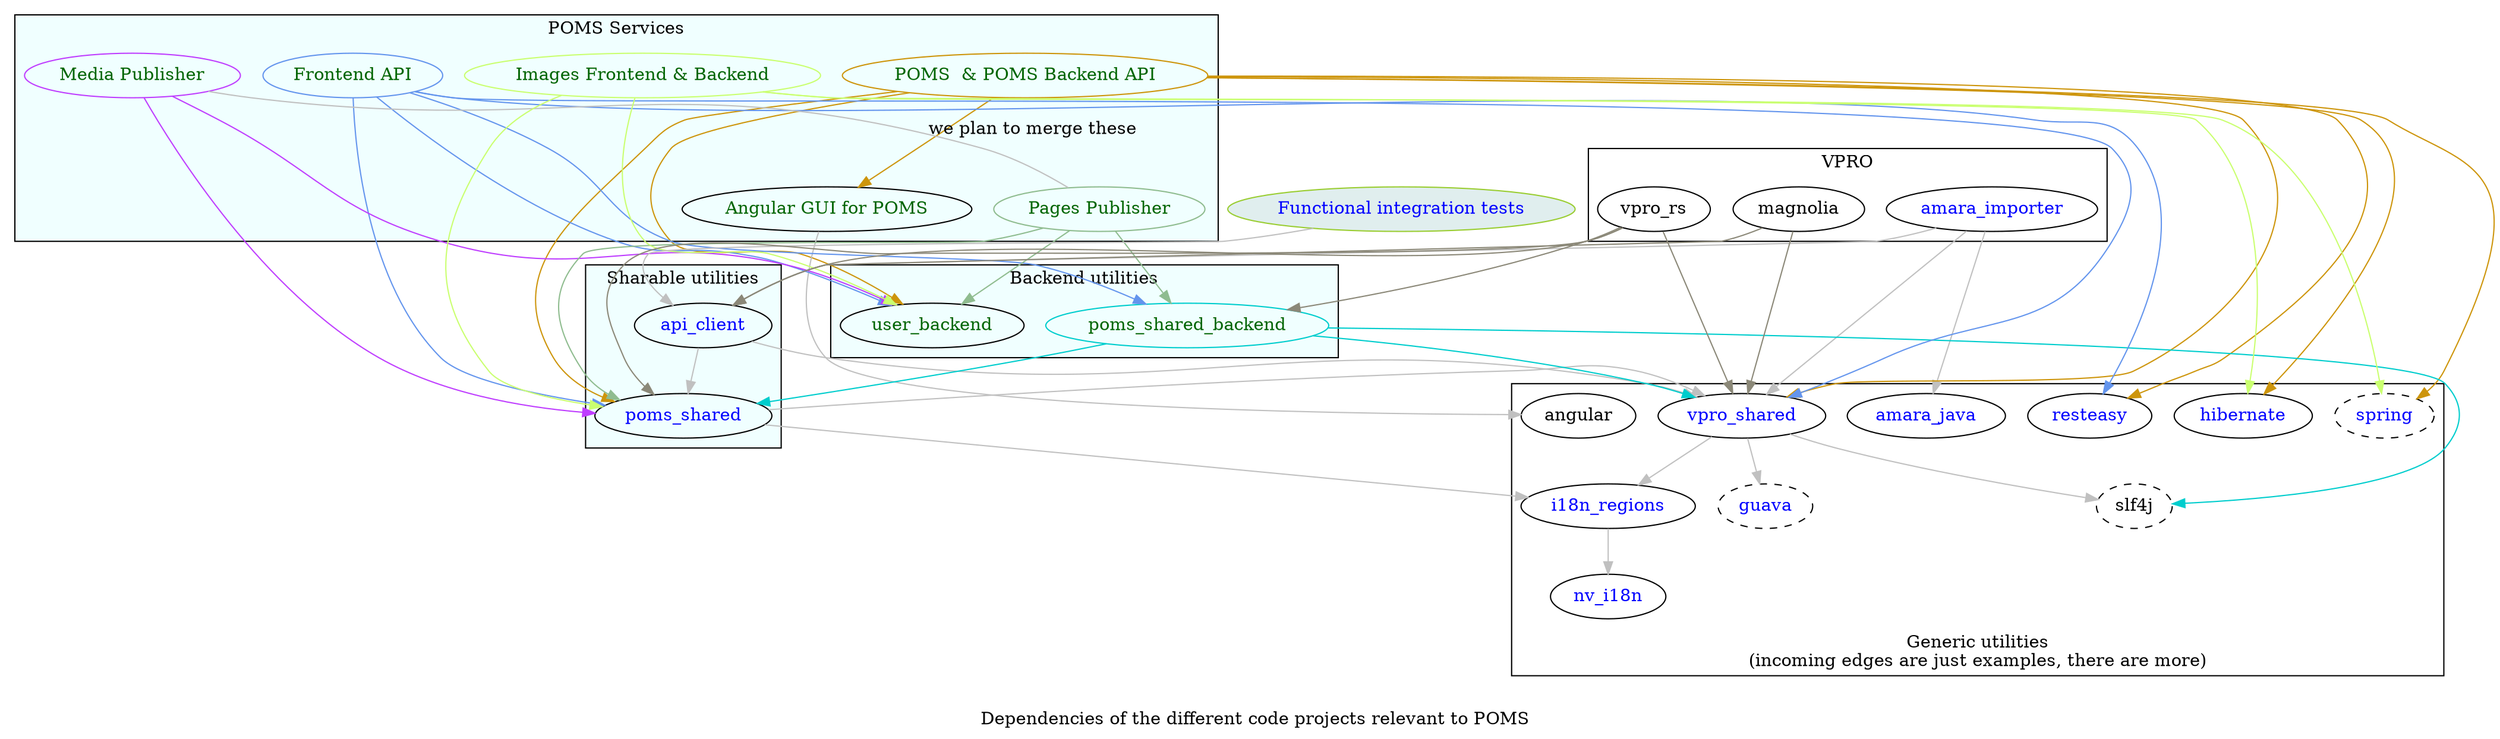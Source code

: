 
strict digraph {
  vpro_shared  [
                href="https://github.com/vpro/vpro-shared"
                fontcolor=blue
                ]
  poms_shared  [
                href="https://github.com/npo-poms/poms-shared"
                fontcolor=blue
  ]
   i18n_regions  [
                href="https://github.com/mihxil/i18n-regions"
                fontcolor=blue
   ]
   nv_i18n  [
      href="https://github.com/TakahikoKawasaki/nv-i18n"
     fontcolor=blue
   ]
   amara_importer[
      href="https://github.com/vpro/amara-poms"
     fontcolor=blue

   ]
   amara_java[
      href="https://github.com/vpro/amara-java"
     fontcolor=blue

   ]

   resteasy [
      href="https://github.com/resteasy/Resteasy"
     fontcolor=blue

   ]
   spring[
     style=dashed
     href="https://github.com/spring-projects/spring-framework"
     fontcolor=blue
  ]
   guava [
     href="https://github.com/google/guava"
     fontcolor=blue
     style=dashed
  ]
   hibernate [
     href="https://github.com/hibernate/"
     fontcolor=blue
  ]
  api_client [
    href="https://github.com/npo-poms/api-clients"
    fontcolor=blue
  ]
  poms_backend [
    label="POMS  & POMS Backend API"
    href="https://subversion.vpro.nl/viewvc/nl/vpro/media"
    fontcolor=darkgreen
    color=darkgoldenrod3
  ]
  poms_gui [
    label="Angular GUI for POMS"
    href="https://subversion.vpro.nl/viewvc/nl/vpro/media-gui"
    fontcolor=darkgreen
  ]
  poms_shared_backend [
    href="https://subversion.vpro.nl/viewvc/nl/publiekeomroep/poms-shared-backend/"
   fontcolor=darkgreen
   color=cyan3
  ]
  api [
     label="Frontend API"
     href="https://subversion.vpro.nl/viewvc/nl/vpro/api/"
     fontcolor=darkgreen
     color=cornflowerblue
  ]
  media_publish [
    label="Media Publisher"
    href="https://subversion.vpro.nl/viewvc/nl/publiekeomroep/npo-publish/"
    fontcolor=darkgreen
    color=darkorchid1
  ]
  pages_publish [
    label="Pages Publisher"
    href="https://subversion.vpro.nl/viewvc/nl/vpro/pages-publish/"
    fontcolor=darkgreen
    color=darkseagreen
  ]
  user_backend [
    href="https://subversion.vpro.nl/repo/nl/vpro/user"
    fontcolor=darkgreen
  ]
  images [
    label="Images Frontend & Backend"
    href="https://subversion.vpro.nl/viewvc/nl/vpro/images/"
    fontcolor=darkgreen
    color=darkolivegreen1
  ]
  functional_tests [
    label="Functional integration tests"
    href="https://github.com/npo-poms/functional-tests"
    fontcolor=blue
    color=yellowgreen
    fillcolor=azure2
    style=filled
  ]


  label="
  Dependencies of the different code projects relevant to POMS";

  graph [
         splines=yes
         ]
  edge [
        color=gray
        ]


  subgraph cluster_0  {
    label="Generic utilities\n(incoming edges are just examples, there are more)"
    //label="Utilities which we don't maintain. These are only some example. Also, not every edge is included";
    labelloc=b
    vpro_shared
    i18n_regions
    nv_i18n
    slf4j[style=dashed]
    guava
    spring
    resteasy
    hibernate
    angular
    amara_java
  }

  subgraph cluster_1  {
    label="VPRO"
    magnolia
    vpro_rs
    amara_importer
  }
  subgraph cluster_2  {
    label="POMS Services"
    description="These are actually deployed"
    bgcolor=azure
    poms_gui
    poms_backend
    pages_publish
    media_publish
    api
    images
  }

  subgraph cluster_3 {
    label="Backend utilities"
    bgcolor=azure
    user_backend
    poms_shared_backend
  }

  subgraph cluster_4  {
    label="Sharable utilities"
    bgcolor=azure
    api_client
    poms_shared
  }

  vpro_shared -> {
    slf4j
    guava
    i18n_regions
  }
  poms_shared -> {
     vpro_shared
     i18n_regions
  }
  poms_shared_backend -> {
    vpro_shared
    poms_shared
    slf4j
  }[color=cyan3]
  i18n_regions -> nv_i18n

  api -> {
    poms_shared
    poms_shared_backend
    vpro_shared
    user_backend
    resteasy
  }[color=cornflowerblue]


  pages_publish -> {
    poms_shared_backend
    poms_shared
    user_backend
  }[color=darkseagreen]

  media_publish -> {
    poms_shared
    user_backend
    user_backend
    #poms_shared_backend
    }[color=darkorchid1]

    media_publish -> pages_publish[label="we plan to merge these" dir=none]



  api_client -> {
    poms_shared
    vpro_shared
  }


  images -> {
    poms_shared
    user_backend
    spring
    hibernate
  }[color=darkolivegreen1]

  magnolia -> {
    api_client
    vpro_shared
  }[color=cornsilk4]


  vpro_rs -> {
    api_client
    vpro_shared
    poms_shared
    poms_shared_backend
  }[color=cornsilk4]

  poms_backend -> {
    poms_shared
    poms_gui
    resteasy
    spring
    hibernate
    vpro_shared
    user_backend
  }[color=darkgoldenrod3]
  poms_gui -> {
    angular
   }

  functional_tests -> {
     api_client
  }

  amara_importer -> {
     api_client
     amara_java
     vpro_shared
  }


}

